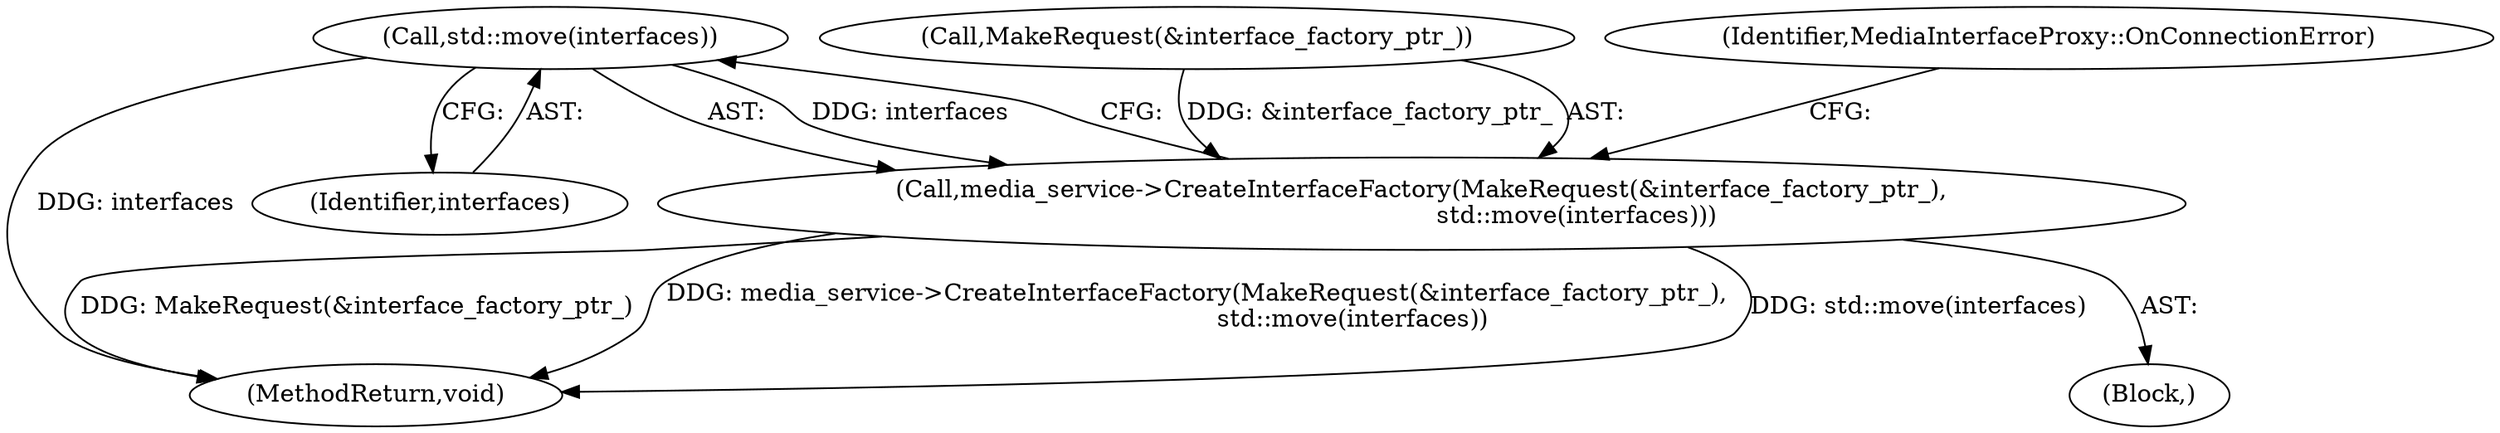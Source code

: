 digraph "0_Chrome_bc1f34b9be509f1404f0bb1ba1947614d5f0bcd1@API" {
"1000151" [label="(Call,std::move(interfaces))"];
"1000147" [label="(Call,media_service->CreateInterfaceFactory(MakeRequest(&interface_factory_ptr_),\n                                        std::move(interfaces)))"];
"1000147" [label="(Call,media_service->CreateInterfaceFactory(MakeRequest(&interface_factory_ptr_),\n                                        std::move(interfaces)))"];
"1000151" [label="(Call,std::move(interfaces))"];
"1000159" [label="(MethodReturn,void)"];
"1000101" [label="(Block,)"];
"1000148" [label="(Call,MakeRequest(&interface_factory_ptr_))"];
"1000152" [label="(Identifier,interfaces)"];
"1000156" [label="(Identifier,MediaInterfaceProxy::OnConnectionError)"];
"1000151" -> "1000147"  [label="AST: "];
"1000151" -> "1000152"  [label="CFG: "];
"1000152" -> "1000151"  [label="AST: "];
"1000147" -> "1000151"  [label="CFG: "];
"1000151" -> "1000159"  [label="DDG: interfaces"];
"1000151" -> "1000147"  [label="DDG: interfaces"];
"1000147" -> "1000101"  [label="AST: "];
"1000148" -> "1000147"  [label="AST: "];
"1000156" -> "1000147"  [label="CFG: "];
"1000147" -> "1000159"  [label="DDG: std::move(interfaces)"];
"1000147" -> "1000159"  [label="DDG: MakeRequest(&interface_factory_ptr_)"];
"1000147" -> "1000159"  [label="DDG: media_service->CreateInterfaceFactory(MakeRequest(&interface_factory_ptr_),\n                                        std::move(interfaces))"];
"1000148" -> "1000147"  [label="DDG: &interface_factory_ptr_"];
}
